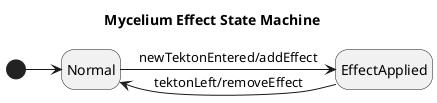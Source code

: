 @startuml MyceliumEffect
hide empty description
title Mycelium Effect State Machine

[*] -> Normal
Normal -> EffectApplied : newTektonEntered/addEffect
EffectApplied -> Normal : tektonLeft/removeEffect

@enduml